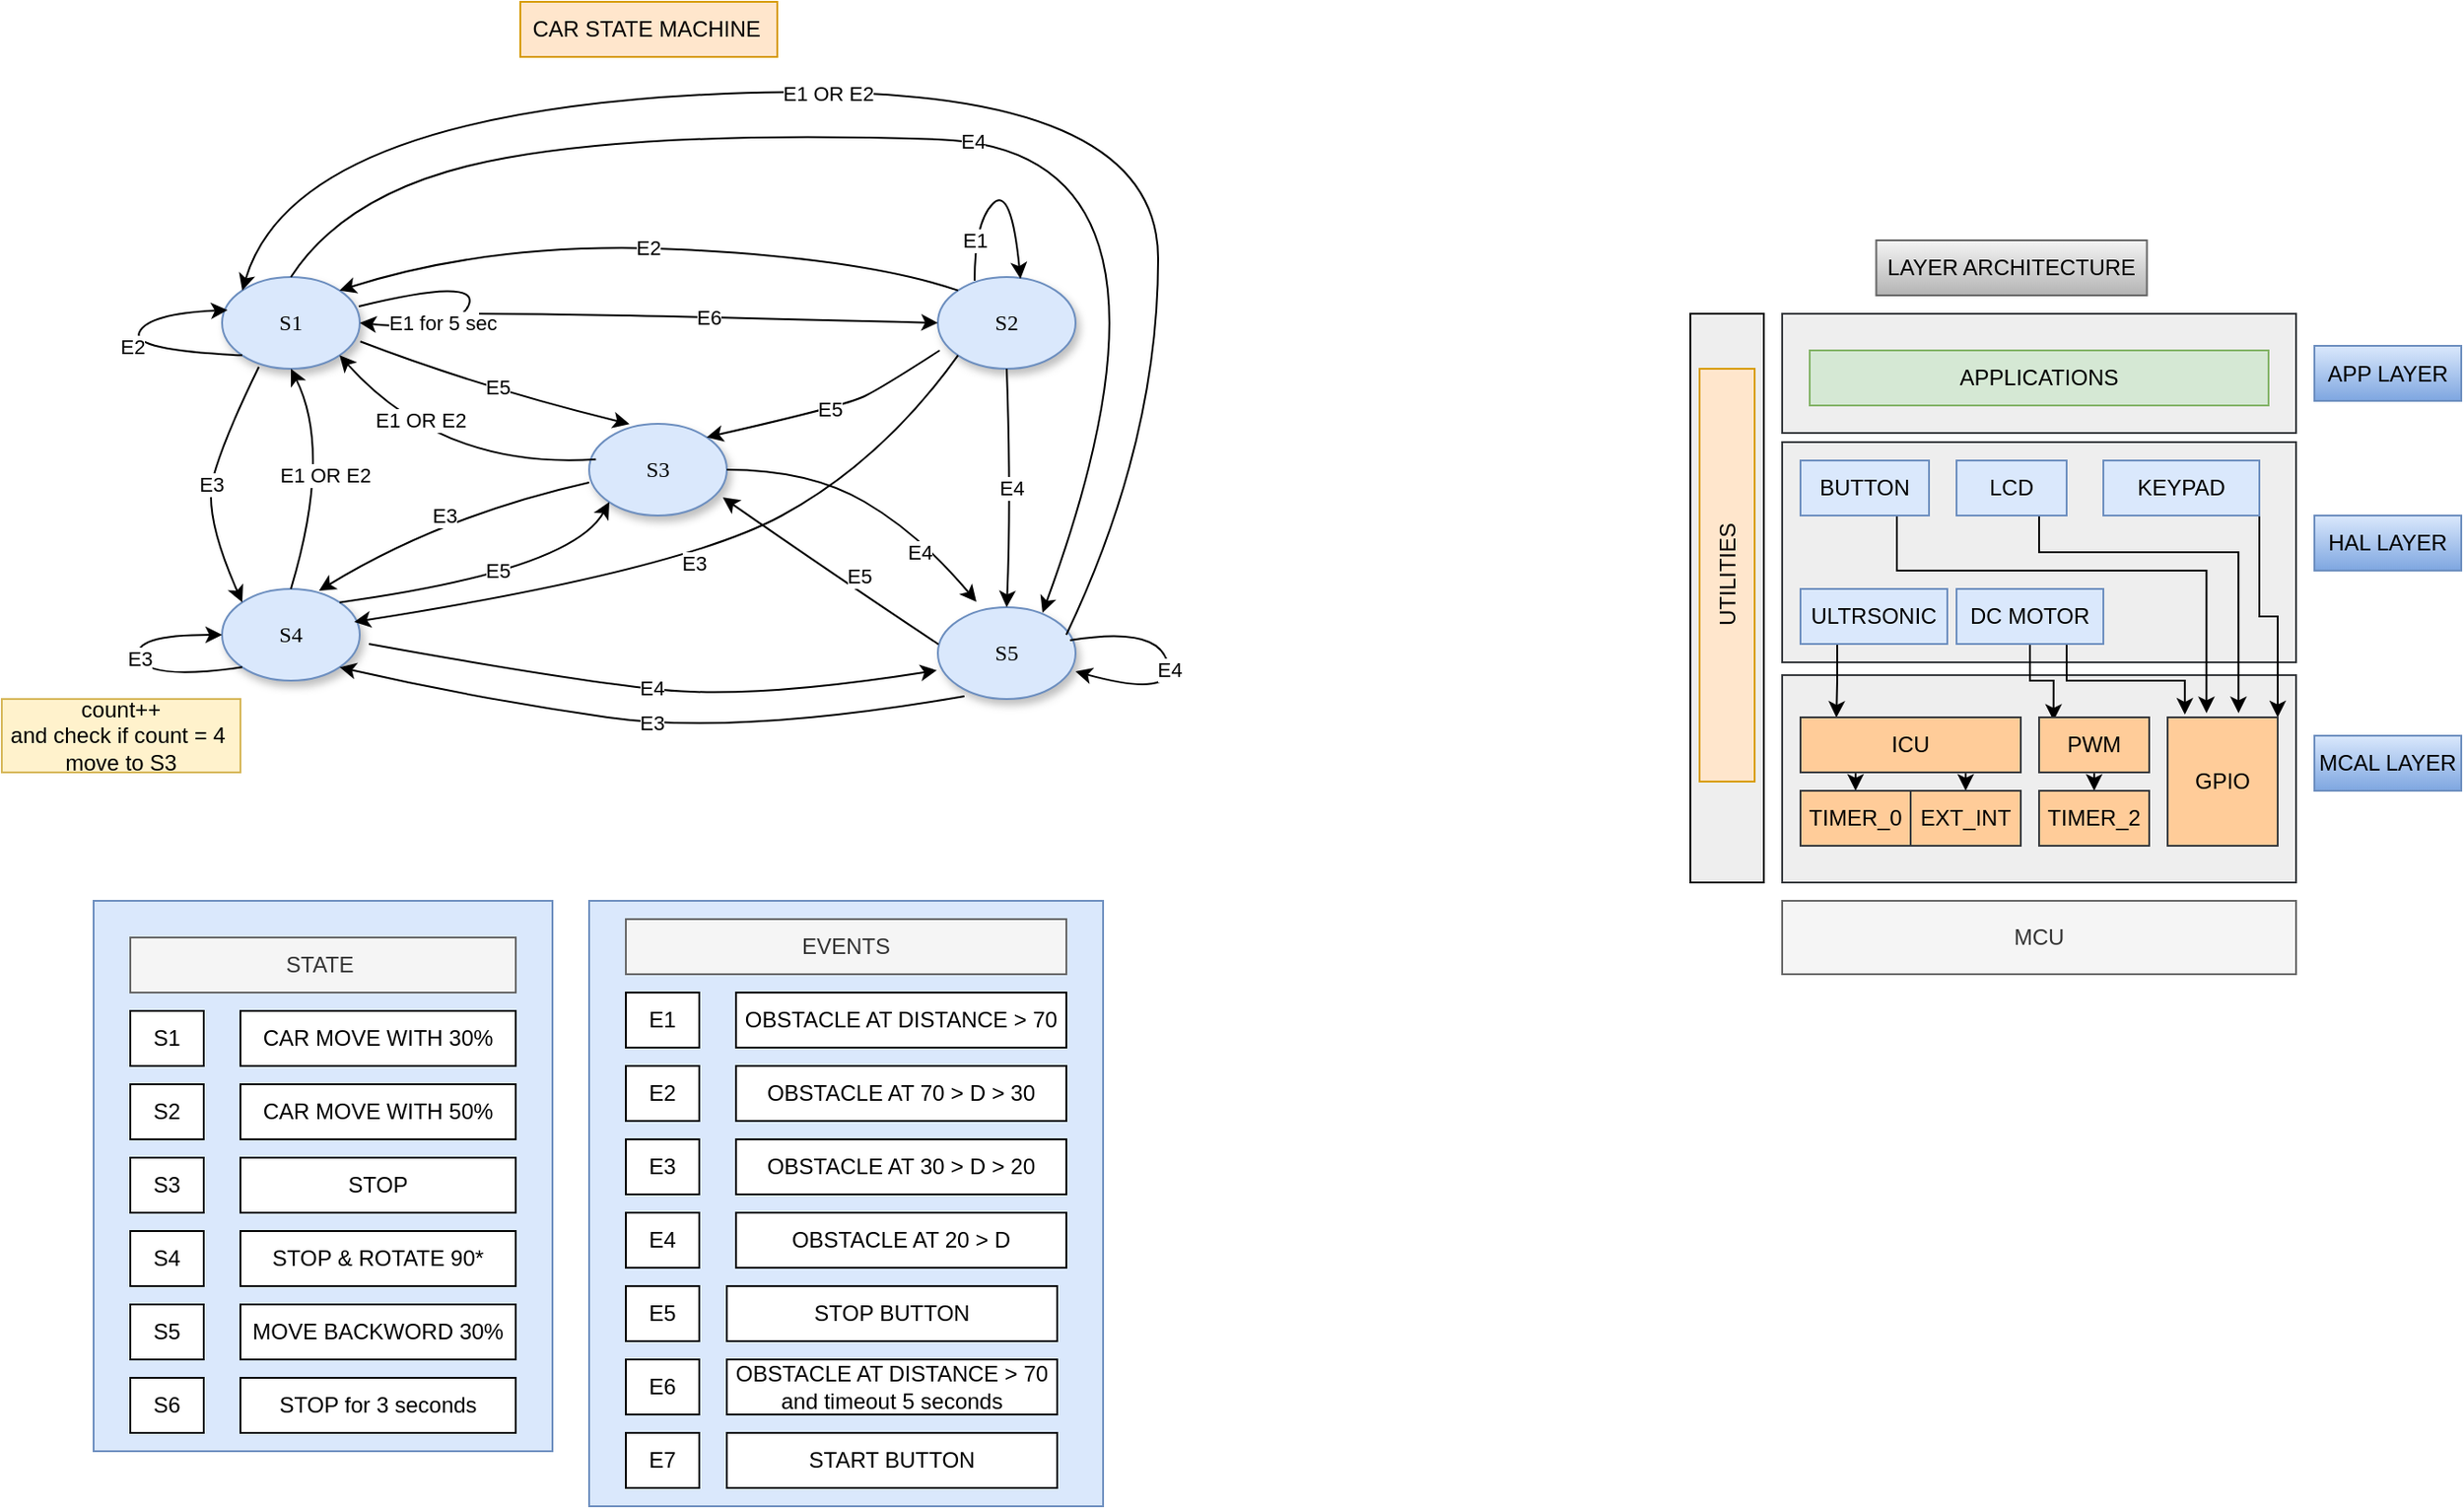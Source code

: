 <mxfile version="21.6.5" type="device">
  <diagram name="Page-1" id="42789a77-a242-8287-6e28-9cd8cfd52e62">
    <mxGraphModel dx="880" dy="446" grid="1" gridSize="10" guides="1" tooltips="1" connect="1" arrows="1" fold="1" page="1" pageScale="1" pageWidth="1100" pageHeight="850" background="none" math="0" shadow="0">
      <root>
        <mxCell id="0" />
        <mxCell id="1" parent="0" />
        <mxCell id="SS5bU4MkyFG-sna4vpcN-107" value="" style="rounded=0;whiteSpace=wrap;html=1;fillColor=#eeeeee;strokeColor=#36393d;" parent="1" vertex="1">
          <mxGeometry x="1110" y="300" width="280" height="65" as="geometry" />
        </mxCell>
        <mxCell id="SS5bU4MkyFG-sna4vpcN-106" value="" style="rounded=0;whiteSpace=wrap;html=1;fillColor=#eeeeee;strokeColor=#36393d;" parent="1" vertex="1">
          <mxGeometry x="1110" y="497" width="280" height="113" as="geometry" />
        </mxCell>
        <mxCell id="SS5bU4MkyFG-sna4vpcN-105" value="" style="rounded=0;whiteSpace=wrap;html=1;fillColor=#eeeeee;strokeColor=#36393d;" parent="1" vertex="1">
          <mxGeometry x="1110" y="370" width="280" height="120" as="geometry" />
        </mxCell>
        <mxCell id="1ea317790d2ca983-8" value="S3" style="ellipse;whiteSpace=wrap;html=1;rounded=0;shadow=1;comic=0;labelBackgroundColor=none;strokeWidth=1;fontFamily=Verdana;fontSize=12;align=center;fillColor=#dae8fc;strokeColor=#6c8ebf;" parent="1" vertex="1">
          <mxGeometry x="460" y="360" width="75" height="50" as="geometry" />
        </mxCell>
        <mxCell id="SS5bU4MkyFG-sna4vpcN-3" value="S1" style="ellipse;whiteSpace=wrap;html=1;rounded=0;shadow=1;comic=0;labelBackgroundColor=none;strokeWidth=1;fontFamily=Verdana;fontSize=12;align=center;fillColor=#dae8fc;strokeColor=#6c8ebf;" parent="1" vertex="1">
          <mxGeometry x="260" y="280" width="75" height="50" as="geometry" />
        </mxCell>
        <mxCell id="SS5bU4MkyFG-sna4vpcN-4" value="S2" style="ellipse;whiteSpace=wrap;html=1;rounded=0;shadow=1;comic=0;labelBackgroundColor=none;strokeWidth=1;fontFamily=Verdana;fontSize=12;align=center;fillColor=#dae8fc;strokeColor=#6c8ebf;" parent="1" vertex="1">
          <mxGeometry x="650" y="280" width="75" height="50" as="geometry" />
        </mxCell>
        <mxCell id="SS5bU4MkyFG-sna4vpcN-5" value="S4" style="ellipse;whiteSpace=wrap;html=1;rounded=0;shadow=1;comic=0;labelBackgroundColor=none;strokeWidth=1;fontFamily=Verdana;fontSize=12;align=center;fillColor=#dae8fc;strokeColor=#6c8ebf;" parent="1" vertex="1">
          <mxGeometry x="260" y="450" width="75" height="50" as="geometry" />
        </mxCell>
        <mxCell id="SS5bU4MkyFG-sna4vpcN-6" value="S5" style="ellipse;whiteSpace=wrap;html=1;rounded=0;shadow=1;comic=0;labelBackgroundColor=none;strokeWidth=1;fontFamily=Verdana;fontSize=12;align=center;fillColor=#dae8fc;strokeColor=#6c8ebf;" parent="1" vertex="1">
          <mxGeometry x="650" y="460" width="75" height="50" as="geometry" />
        </mxCell>
        <mxCell id="SS5bU4MkyFG-sna4vpcN-9" value="E2" style="curved=1;endArrow=classic;html=1;rounded=0;exitX=0;exitY=0;exitDx=0;exitDy=0;entryX=1;entryY=0;entryDx=0;entryDy=0;" parent="1" source="SS5bU4MkyFG-sna4vpcN-4" target="SS5bU4MkyFG-sna4vpcN-3" edge="1">
          <mxGeometry width="50" height="50" relative="1" as="geometry">
            <mxPoint x="490" y="420" as="sourcePoint" />
            <mxPoint x="540" y="370" as="targetPoint" />
            <Array as="points">
              <mxPoint x="610" y="270" />
              <mxPoint x="410" y="260" />
            </Array>
          </mxGeometry>
        </mxCell>
        <mxCell id="SS5bU4MkyFG-sna4vpcN-10" value="E2" style="curved=1;endArrow=classic;html=1;rounded=0;exitX=0;exitY=1;exitDx=0;exitDy=0;entryX=0.04;entryY=0.36;entryDx=0;entryDy=0;entryPerimeter=0;" parent="1" source="SS5bU4MkyFG-sna4vpcN-3" target="SS5bU4MkyFG-sna4vpcN-3" edge="1">
          <mxGeometry width="50" height="50" relative="1" as="geometry">
            <mxPoint x="200" y="260" as="sourcePoint" />
            <mxPoint x="250" y="210" as="targetPoint" />
            <Array as="points">
              <mxPoint x="210" y="320" />
              <mxPoint x="220" y="300" />
            </Array>
          </mxGeometry>
        </mxCell>
        <mxCell id="SS5bU4MkyFG-sna4vpcN-11" value="E1 OR E2" style="curved=1;endArrow=classic;html=1;rounded=0;exitX=0.5;exitY=0;exitDx=0;exitDy=0;entryX=0.5;entryY=1;entryDx=0;entryDy=0;" parent="1" source="SS5bU4MkyFG-sna4vpcN-5" target="SS5bU4MkyFG-sna4vpcN-3" edge="1">
          <mxGeometry width="50" height="50" relative="1" as="geometry">
            <mxPoint x="290" y="425" as="sourcePoint" />
            <mxPoint x="340" y="375" as="targetPoint" />
            <Array as="points">
              <mxPoint x="320" y="375" />
            </Array>
          </mxGeometry>
        </mxCell>
        <mxCell id="SS5bU4MkyFG-sna4vpcN-12" value="E3" style="curved=1;endArrow=classic;html=1;rounded=0;exitX=0.267;exitY=0.98;exitDx=0;exitDy=0;exitPerimeter=0;entryX=0;entryY=0;entryDx=0;entryDy=0;" parent="1" source="SS5bU4MkyFG-sna4vpcN-3" target="SS5bU4MkyFG-sna4vpcN-5" edge="1">
          <mxGeometry width="50" height="50" relative="1" as="geometry">
            <mxPoint x="130" y="430" as="sourcePoint" />
            <mxPoint x="180" y="380" as="targetPoint" />
            <Array as="points">
              <mxPoint x="260" y="370" />
              <mxPoint x="250" y="410" />
            </Array>
          </mxGeometry>
        </mxCell>
        <mxCell id="SS5bU4MkyFG-sna4vpcN-13" value="E3" style="curved=1;endArrow=classic;html=1;rounded=0;entryX=0;entryY=0.5;entryDx=0;entryDy=0;exitX=0;exitY=1;exitDx=0;exitDy=0;" parent="1" source="SS5bU4MkyFG-sna4vpcN-5" target="SS5bU4MkyFG-sna4vpcN-5" edge="1">
          <mxGeometry width="50" height="50" relative="1" as="geometry">
            <mxPoint x="170" y="530" as="sourcePoint" />
            <mxPoint x="220" y="480" as="targetPoint" />
            <Array as="points">
              <mxPoint x="220" y="500" />
              <mxPoint x="210" y="475" />
            </Array>
          </mxGeometry>
        </mxCell>
        <mxCell id="SS5bU4MkyFG-sna4vpcN-14" value="E1 OR E2" style="curved=1;endArrow=classic;html=1;rounded=0;exitX=0.049;exitY=0.387;exitDx=0;exitDy=0;entryX=1;entryY=1;entryDx=0;entryDy=0;exitPerimeter=0;" parent="1" source="1ea317790d2ca983-8" target="SS5bU4MkyFG-sna4vpcN-3" edge="1">
          <mxGeometry x="0.337" y="-9" width="50" height="50" relative="1" as="geometry">
            <mxPoint x="380" y="360" as="sourcePoint" />
            <mxPoint x="430" y="310" as="targetPoint" />
            <Array as="points">
              <mxPoint x="380" y="385" />
            </Array>
            <mxPoint as="offset" />
          </mxGeometry>
        </mxCell>
        <mxCell id="SS5bU4MkyFG-sna4vpcN-15" value="E3" style="curved=1;endArrow=classic;html=1;rounded=0;exitX=0;exitY=0.64;exitDx=0;exitDy=0;exitPerimeter=0;entryX=0.704;entryY=0.02;entryDx=0;entryDy=0;entryPerimeter=0;" parent="1" source="1ea317790d2ca983-8" target="SS5bU4MkyFG-sna4vpcN-5" edge="1">
          <mxGeometry width="50" height="50" relative="1" as="geometry">
            <mxPoint x="360" y="500" as="sourcePoint" />
            <mxPoint x="410" y="450" as="targetPoint" />
            <Array as="points">
              <mxPoint x="380" y="410" />
            </Array>
          </mxGeometry>
        </mxCell>
        <mxCell id="SS5bU4MkyFG-sna4vpcN-16" value="E4" style="curved=1;endArrow=classic;html=1;rounded=0;exitX=1;exitY=0.5;exitDx=0;exitDy=0;entryX=0.28;entryY=-0.06;entryDx=0;entryDy=0;entryPerimeter=0;" parent="1" source="1ea317790d2ca983-8" target="SS5bU4MkyFG-sna4vpcN-6" edge="1">
          <mxGeometry x="0.501" y="-6" width="50" height="50" relative="1" as="geometry">
            <mxPoint x="590" y="390" as="sourcePoint" />
            <mxPoint x="640" y="340" as="targetPoint" />
            <Array as="points">
              <mxPoint x="580" y="385" />
              <mxPoint x="640" y="420" />
            </Array>
            <mxPoint as="offset" />
          </mxGeometry>
        </mxCell>
        <mxCell id="SS5bU4MkyFG-sna4vpcN-17" value="E4" style="curved=1;endArrow=classic;html=1;rounded=0;exitX=0.96;exitY=0.36;exitDx=0;exitDy=0;exitPerimeter=0;entryX=1;entryY=0.7;entryDx=0;entryDy=0;entryPerimeter=0;" parent="1" source="SS5bU4MkyFG-sna4vpcN-6" target="SS5bU4MkyFG-sna4vpcN-6" edge="1">
          <mxGeometry width="50" height="50" relative="1" as="geometry">
            <mxPoint x="750" y="450" as="sourcePoint" />
            <mxPoint x="800" y="400" as="targetPoint" />
            <Array as="points">
              <mxPoint x="770" y="470" />
              <mxPoint x="780" y="510" />
            </Array>
          </mxGeometry>
        </mxCell>
        <mxCell id="SS5bU4MkyFG-sna4vpcN-18" value="E4" style="curved=1;endArrow=classic;html=1;rounded=0;exitX=0.5;exitY=1;exitDx=0;exitDy=0;entryX=0.5;entryY=0;entryDx=0;entryDy=0;" parent="1" source="SS5bU4MkyFG-sna4vpcN-4" target="SS5bU4MkyFG-sna4vpcN-6" edge="1">
          <mxGeometry width="50" height="50" relative="1" as="geometry">
            <mxPoint x="750" y="340" as="sourcePoint" />
            <mxPoint x="800" y="290" as="targetPoint" />
            <Array as="points">
              <mxPoint x="690" y="400" />
            </Array>
          </mxGeometry>
        </mxCell>
        <mxCell id="SS5bU4MkyFG-sna4vpcN-19" value="E4" style="curved=1;endArrow=classic;html=1;rounded=0;exitX=0.5;exitY=0;exitDx=0;exitDy=0;entryX=0.76;entryY=0.06;entryDx=0;entryDy=0;entryPerimeter=0;" parent="1" source="SS5bU4MkyFG-sna4vpcN-3" target="SS5bU4MkyFG-sna4vpcN-6" edge="1">
          <mxGeometry width="50" height="50" relative="1" as="geometry">
            <mxPoint x="320" y="230" as="sourcePoint" />
            <mxPoint x="370" y="180" as="targetPoint" />
            <Array as="points">
              <mxPoint x="330" y="230" />
              <mxPoint x="500" y="200" />
              <mxPoint x="800" y="210" />
            </Array>
          </mxGeometry>
        </mxCell>
        <mxCell id="SS5bU4MkyFG-sna4vpcN-20" value="E1 OR E2" style="curved=1;endArrow=classic;html=1;rounded=0;exitX=0.933;exitY=0.3;exitDx=0;exitDy=0;exitPerimeter=0;entryX=0;entryY=0;entryDx=0;entryDy=0;" parent="1" source="SS5bU4MkyFG-sna4vpcN-6" target="SS5bU4MkyFG-sna4vpcN-3" edge="1">
          <mxGeometry x="0.118" y="2" width="50" height="50" relative="1" as="geometry">
            <mxPoint x="750" y="450" as="sourcePoint" />
            <mxPoint x="800" y="400" as="targetPoint" />
            <Array as="points">
              <mxPoint x="770" y="370" />
              <mxPoint x="770" y="170" />
              <mxPoint x="300" y="190" />
            </Array>
            <mxPoint as="offset" />
          </mxGeometry>
        </mxCell>
        <mxCell id="SS5bU4MkyFG-sna4vpcN-21" value="E4" style="curved=1;endArrow=classic;html=1;rounded=0;entryX=-0.007;entryY=0.687;entryDx=0;entryDy=0;entryPerimeter=0;" parent="1" target="SS5bU4MkyFG-sna4vpcN-6" edge="1">
          <mxGeometry width="50" height="50" relative="1" as="geometry">
            <mxPoint x="340" y="480" as="sourcePoint" />
            <mxPoint x="540" y="410" as="targetPoint" />
            <Array as="points">
              <mxPoint x="450" y="500" />
              <mxPoint x="550" y="510" />
            </Array>
          </mxGeometry>
        </mxCell>
        <mxCell id="SS5bU4MkyFG-sna4vpcN-22" value="E3" style="curved=1;endArrow=classic;html=1;rounded=0;entryX=1;entryY=1;entryDx=0;entryDy=0;exitX=0.193;exitY=0.97;exitDx=0;exitDy=0;exitPerimeter=0;" parent="1" source="SS5bU4MkyFG-sna4vpcN-6" target="SS5bU4MkyFG-sna4vpcN-5" edge="1">
          <mxGeometry width="50" height="50" relative="1" as="geometry">
            <mxPoint x="380" y="540" as="sourcePoint" />
            <mxPoint x="430" y="490" as="targetPoint" />
            <Array as="points">
              <mxPoint x="540" y="530" />
              <mxPoint x="400" y="510" />
            </Array>
          </mxGeometry>
        </mxCell>
        <mxCell id="SS5bU4MkyFG-sna4vpcN-23" value="E3" style="curved=1;endArrow=classic;html=1;rounded=0;exitX=0;exitY=1;exitDx=0;exitDy=0;entryX=0.96;entryY=0.36;entryDx=0;entryDy=0;entryPerimeter=0;" parent="1" source="SS5bU4MkyFG-sna4vpcN-4" target="SS5bU4MkyFG-sna4vpcN-5" edge="1">
          <mxGeometry width="50" height="50" relative="1" as="geometry">
            <mxPoint x="550" y="370" as="sourcePoint" />
            <mxPoint x="600" y="320" as="targetPoint" />
            <Array as="points">
              <mxPoint x="620" y="380" />
              <mxPoint x="510" y="440" />
            </Array>
          </mxGeometry>
        </mxCell>
        <mxCell id="SS5bU4MkyFG-sna4vpcN-24" value="E1" style="curved=1;endArrow=classic;html=1;rounded=0;exitX=0.267;exitY=0.04;exitDx=0;exitDy=0;exitPerimeter=0;entryX=0.6;entryY=0.02;entryDx=0;entryDy=0;entryPerimeter=0;" parent="1" source="SS5bU4MkyFG-sna4vpcN-4" target="SS5bU4MkyFG-sna4vpcN-4" edge="1">
          <mxGeometry x="-0.606" width="50" height="50" relative="1" as="geometry">
            <mxPoint x="630" y="260" as="sourcePoint" />
            <mxPoint x="680" y="210" as="targetPoint" />
            <Array as="points">
              <mxPoint x="670" y="250" />
              <mxPoint x="690" y="230" />
            </Array>
            <mxPoint as="offset" />
          </mxGeometry>
        </mxCell>
        <mxCell id="SS5bU4MkyFG-sna4vpcN-72" value="CAR STATE MACHINE&amp;nbsp;" style="text;html=1;strokeColor=#d79b00;fillColor=#ffe6cc;align=center;verticalAlign=middle;whiteSpace=wrap;rounded=0;" parent="1" vertex="1">
          <mxGeometry x="422.5" y="130" width="140" height="30" as="geometry" />
        </mxCell>
        <mxCell id="SS5bU4MkyFG-sna4vpcN-73" value="APPLICATIONS" style="rounded=0;whiteSpace=wrap;html=1;fillColor=#d5e8d4;strokeColor=#82b366;" parent="1" vertex="1">
          <mxGeometry x="1125" y="320" width="250" height="30" as="geometry" />
        </mxCell>
        <mxCell id="SS5bU4MkyFG-sna4vpcN-97" style="edgeStyle=orthogonalEdgeStyle;rounded=0;orthogonalLoop=1;jettySize=auto;html=1;exitX=0.5;exitY=1;exitDx=0;exitDy=0;entryX=0.131;entryY=0.061;entryDx=0;entryDy=0;entryPerimeter=0;" parent="1" source="SS5bU4MkyFG-sna4vpcN-75" target="SS5bU4MkyFG-sna4vpcN-84" edge="1">
          <mxGeometry relative="1" as="geometry" />
        </mxCell>
        <mxCell id="SS5bU4MkyFG-sna4vpcN-98" style="edgeStyle=orthogonalEdgeStyle;rounded=0;orthogonalLoop=1;jettySize=auto;html=1;exitX=0.75;exitY=1;exitDx=0;exitDy=0;entryX=0.157;entryY=-0.021;entryDx=0;entryDy=0;entryPerimeter=0;" parent="1" source="SS5bU4MkyFG-sna4vpcN-75" target="SS5bU4MkyFG-sna4vpcN-85" edge="1">
          <mxGeometry relative="1" as="geometry" />
        </mxCell>
        <mxCell id="SS5bU4MkyFG-sna4vpcN-75" value="DC MOTOR" style="rounded=0;whiteSpace=wrap;html=1;fillColor=#dae8fc;strokeColor=#6c8ebf;" parent="1" vertex="1">
          <mxGeometry x="1205" y="450" width="80" height="30" as="geometry" />
        </mxCell>
        <mxCell id="SS5bU4MkyFG-sna4vpcN-96" style="edgeStyle=orthogonalEdgeStyle;rounded=0;orthogonalLoop=1;jettySize=auto;html=1;exitX=0.25;exitY=1;exitDx=0;exitDy=0;entryX=0.163;entryY=0.006;entryDx=0;entryDy=0;entryPerimeter=0;" parent="1" source="SS5bU4MkyFG-sna4vpcN-76" target="SS5bU4MkyFG-sna4vpcN-81" edge="1">
          <mxGeometry relative="1" as="geometry" />
        </mxCell>
        <mxCell id="SS5bU4MkyFG-sna4vpcN-76" value="ULTRSONIC" style="rounded=0;whiteSpace=wrap;html=1;fillColor=#dae8fc;strokeColor=#6c8ebf;" parent="1" vertex="1">
          <mxGeometry x="1120" y="450" width="80" height="30" as="geometry" />
        </mxCell>
        <mxCell id="SS5bU4MkyFG-sna4vpcN-103" style="edgeStyle=orthogonalEdgeStyle;rounded=0;orthogonalLoop=1;jettySize=auto;html=1;exitX=0.75;exitY=1;exitDx=0;exitDy=0;entryX=0.353;entryY=-0.033;entryDx=0;entryDy=0;entryPerimeter=0;" parent="1" source="SS5bU4MkyFG-sna4vpcN-77" target="SS5bU4MkyFG-sna4vpcN-85" edge="1">
          <mxGeometry relative="1" as="geometry">
            <Array as="points">
              <mxPoint x="1173" y="440" />
              <mxPoint x="1341" y="440" />
            </Array>
          </mxGeometry>
        </mxCell>
        <mxCell id="SS5bU4MkyFG-sna4vpcN-77" value="BUTTON" style="rounded=0;whiteSpace=wrap;html=1;fillColor=#dae8fc;strokeColor=#6c8ebf;" parent="1" vertex="1">
          <mxGeometry x="1120" y="380" width="70" height="30" as="geometry" />
        </mxCell>
        <mxCell id="SS5bU4MkyFG-sna4vpcN-102" style="edgeStyle=orthogonalEdgeStyle;rounded=0;orthogonalLoop=1;jettySize=auto;html=1;exitX=1;exitY=1;exitDx=0;exitDy=0;entryX=1;entryY=0;entryDx=0;entryDy=0;" parent="1" source="SS5bU4MkyFG-sna4vpcN-78" target="SS5bU4MkyFG-sna4vpcN-85" edge="1">
          <mxGeometry relative="1" as="geometry" />
        </mxCell>
        <mxCell id="SS5bU4MkyFG-sna4vpcN-78" value="KEYPAD" style="rounded=0;whiteSpace=wrap;html=1;fillColor=#dae8fc;strokeColor=#6c8ebf;" parent="1" vertex="1">
          <mxGeometry x="1285" y="380" width="85" height="30" as="geometry" />
        </mxCell>
        <mxCell id="SS5bU4MkyFG-sna4vpcN-104" style="edgeStyle=orthogonalEdgeStyle;rounded=0;orthogonalLoop=1;jettySize=auto;html=1;exitX=0.75;exitY=1;exitDx=0;exitDy=0;entryX=0.644;entryY=-0.033;entryDx=0;entryDy=0;entryPerimeter=0;" parent="1" source="SS5bU4MkyFG-sna4vpcN-79" target="SS5bU4MkyFG-sna4vpcN-85" edge="1">
          <mxGeometry relative="1" as="geometry">
            <Array as="points">
              <mxPoint x="1250" y="430" />
              <mxPoint x="1359" y="430" />
            </Array>
          </mxGeometry>
        </mxCell>
        <mxCell id="SS5bU4MkyFG-sna4vpcN-79" value="LCD" style="rounded=0;whiteSpace=wrap;html=1;fillColor=#dae8fc;strokeColor=#6c8ebf;" parent="1" vertex="1">
          <mxGeometry x="1205" y="380" width="60" height="30" as="geometry" />
        </mxCell>
        <mxCell id="SS5bU4MkyFG-sna4vpcN-88" style="edgeStyle=orthogonalEdgeStyle;rounded=0;orthogonalLoop=1;jettySize=auto;html=1;exitX=0.25;exitY=1;exitDx=0;exitDy=0;entryX=0.5;entryY=0;entryDx=0;entryDy=0;" parent="1" source="SS5bU4MkyFG-sna4vpcN-81" target="SS5bU4MkyFG-sna4vpcN-82" edge="1">
          <mxGeometry relative="1" as="geometry" />
        </mxCell>
        <mxCell id="SS5bU4MkyFG-sna4vpcN-89" style="edgeStyle=orthogonalEdgeStyle;rounded=0;orthogonalLoop=1;jettySize=auto;html=1;exitX=0.75;exitY=1;exitDx=0;exitDy=0;entryX=0.5;entryY=0;entryDx=0;entryDy=0;" parent="1" source="SS5bU4MkyFG-sna4vpcN-81" target="SS5bU4MkyFG-sna4vpcN-83" edge="1">
          <mxGeometry relative="1" as="geometry" />
        </mxCell>
        <mxCell id="SS5bU4MkyFG-sna4vpcN-81" value="ICU" style="rounded=0;whiteSpace=wrap;html=1;fillColor=#ffcc99;strokeColor=#36393d;" parent="1" vertex="1">
          <mxGeometry x="1120" y="520" width="120" height="30" as="geometry" />
        </mxCell>
        <mxCell id="SS5bU4MkyFG-sna4vpcN-82" value="TIMER_0" style="rounded=0;whiteSpace=wrap;html=1;fillColor=#ffcc99;strokeColor=#36393d;" parent="1" vertex="1">
          <mxGeometry x="1120" y="560" width="60" height="30" as="geometry" />
        </mxCell>
        <mxCell id="SS5bU4MkyFG-sna4vpcN-83" value="EXT_INT" style="rounded=0;whiteSpace=wrap;html=1;fillColor=#ffcc99;strokeColor=#36393d;" parent="1" vertex="1">
          <mxGeometry x="1180" y="560" width="60" height="30" as="geometry" />
        </mxCell>
        <mxCell id="SS5bU4MkyFG-sna4vpcN-90" style="edgeStyle=orthogonalEdgeStyle;rounded=0;orthogonalLoop=1;jettySize=auto;html=1;exitX=0.5;exitY=1;exitDx=0;exitDy=0;entryX=0.5;entryY=0;entryDx=0;entryDy=0;" parent="1" source="SS5bU4MkyFG-sna4vpcN-84" target="SS5bU4MkyFG-sna4vpcN-86" edge="1">
          <mxGeometry relative="1" as="geometry" />
        </mxCell>
        <mxCell id="SS5bU4MkyFG-sna4vpcN-84" value="PWM" style="rounded=0;whiteSpace=wrap;html=1;fillColor=#ffcc99;strokeColor=#36393d;" parent="1" vertex="1">
          <mxGeometry x="1250" y="520" width="60" height="30" as="geometry" />
        </mxCell>
        <mxCell id="SS5bU4MkyFG-sna4vpcN-85" value="GPIO" style="rounded=0;whiteSpace=wrap;html=1;fillColor=#ffcc99;strokeColor=#36393d;" parent="1" vertex="1">
          <mxGeometry x="1320" y="520" width="60" height="70" as="geometry" />
        </mxCell>
        <mxCell id="SS5bU4MkyFG-sna4vpcN-86" value="TIMER_2" style="rounded=0;whiteSpace=wrap;html=1;fillColor=#ffcc99;strokeColor=#36393d;" parent="1" vertex="1">
          <mxGeometry x="1250" y="560" width="60" height="30" as="geometry" />
        </mxCell>
        <mxCell id="DvRveqG8JQxmg89XwYBU-1" value="" style="rounded=0;whiteSpace=wrap;html=1;fillColor=#eeeeee;" parent="1" vertex="1">
          <mxGeometry x="1060" y="300" width="40" height="310" as="geometry" />
        </mxCell>
        <mxCell id="DvRveqG8JQxmg89XwYBU-2" value="UTILITIES" style="text;html=1;strokeColor=#d79b00;fillColor=#ffe6cc;align=center;verticalAlign=middle;whiteSpace=wrap;rounded=0;rotation=-90;" parent="1" vertex="1">
          <mxGeometry x="967.5" y="427.5" width="225" height="30" as="geometry" />
        </mxCell>
        <mxCell id="DvRveqG8JQxmg89XwYBU-3" value="MCU" style="rounded=0;whiteSpace=wrap;html=1;fillColor=#f5f5f5;fontColor=#333333;strokeColor=#666666;" parent="1" vertex="1">
          <mxGeometry x="1110" y="620" width="280" height="40" as="geometry" />
        </mxCell>
        <mxCell id="DvRveqG8JQxmg89XwYBU-4" value="LAYER ARCHITECTURE" style="text;html=1;strokeColor=#666666;fillColor=#f5f5f5;align=center;verticalAlign=middle;whiteSpace=wrap;rounded=0;gradientColor=#b3b3b3;" parent="1" vertex="1">
          <mxGeometry x="1161.25" y="260" width="147.5" height="30" as="geometry" />
        </mxCell>
        <mxCell id="DvRveqG8JQxmg89XwYBU-5" value="APP LAYER" style="text;html=1;strokeColor=#6c8ebf;fillColor=#dae8fc;align=center;verticalAlign=middle;whiteSpace=wrap;rounded=0;gradientColor=#7ea6e0;" parent="1" vertex="1">
          <mxGeometry x="1400" y="317.5" width="80" height="30" as="geometry" />
        </mxCell>
        <mxCell id="DvRveqG8JQxmg89XwYBU-8" value="HAL LAYER" style="text;html=1;strokeColor=#6c8ebf;fillColor=#dae8fc;align=center;verticalAlign=middle;whiteSpace=wrap;rounded=0;gradientColor=#7ea6e0;" parent="1" vertex="1">
          <mxGeometry x="1400" y="410" width="80" height="30" as="geometry" />
        </mxCell>
        <mxCell id="DvRveqG8JQxmg89XwYBU-9" value="MCAL LAYER" style="text;html=1;strokeColor=#6c8ebf;fillColor=#dae8fc;align=center;verticalAlign=middle;whiteSpace=wrap;rounded=0;gradientColor=#7ea6e0;" parent="1" vertex="1">
          <mxGeometry x="1400" y="530" width="80" height="30" as="geometry" />
        </mxCell>
        <mxCell id="9ENpz1L2fsChAozrD9hT-6" value="E5" style="curved=1;endArrow=classic;html=1;rounded=0;entryX=1;entryY=0;entryDx=0;entryDy=0;exitX=0.013;exitY=0.8;exitDx=0;exitDy=0;exitPerimeter=0;" parent="1" source="SS5bU4MkyFG-sna4vpcN-4" target="1ea317790d2ca983-8" edge="1">
          <mxGeometry width="50" height="50" relative="1" as="geometry">
            <mxPoint x="580" y="380" as="sourcePoint" />
            <mxPoint x="630" y="330" as="targetPoint" />
            <Array as="points">
              <mxPoint x="620" y="340" />
              <mxPoint x="600" y="350" />
            </Array>
          </mxGeometry>
        </mxCell>
        <mxCell id="9ENpz1L2fsChAozrD9hT-7" value="E5" style="curved=1;endArrow=classic;html=1;rounded=0;entryX=0.971;entryY=0.803;entryDx=0;entryDy=0;exitX=0.004;exitY=0.403;exitDx=0;exitDy=0;exitPerimeter=0;entryPerimeter=0;" parent="1" source="SS5bU4MkyFG-sna4vpcN-6" target="1ea317790d2ca983-8" edge="1">
          <mxGeometry x="-0.206" y="-7" width="50" height="50" relative="1" as="geometry">
            <mxPoint x="661" y="330" as="sourcePoint" />
            <mxPoint x="534" y="377" as="targetPoint" />
            <Array as="points">
              <mxPoint x="590" y="440" />
            </Array>
            <mxPoint as="offset" />
          </mxGeometry>
        </mxCell>
        <mxCell id="9ENpz1L2fsChAozrD9hT-11" value="E5" style="curved=1;endArrow=classic;html=1;rounded=0;exitX=1;exitY=0;exitDx=0;exitDy=0;entryX=0;entryY=1;entryDx=0;entryDy=0;" parent="1" source="SS5bU4MkyFG-sna4vpcN-5" target="1ea317790d2ca983-8" edge="1">
          <mxGeometry x="0.03" y="5" width="50" height="50" relative="1" as="geometry">
            <mxPoint x="481" y="413" as="sourcePoint" />
            <mxPoint x="510" y="470" as="targetPoint" />
            <Array as="points">
              <mxPoint x="450" y="440" />
            </Array>
            <mxPoint as="offset" />
          </mxGeometry>
        </mxCell>
        <mxCell id="9ENpz1L2fsChAozrD9hT-12" value="E5" style="curved=1;endArrow=classic;html=1;rounded=0;entryX=0.293;entryY=0.003;entryDx=0;entryDy=0;exitX=1.004;exitY=0.703;exitDx=0;exitDy=0;entryPerimeter=0;exitPerimeter=0;" parent="1" source="SS5bU4MkyFG-sna4vpcN-3" target="1ea317790d2ca983-8" edge="1">
          <mxGeometry x="0.028" y="2" width="50" height="50" relative="1" as="geometry">
            <mxPoint x="290" y="190" as="sourcePoint" />
            <mxPoint x="150" y="250" as="targetPoint" />
            <Array as="points">
              <mxPoint x="400" y="340" />
            </Array>
            <mxPoint as="offset" />
          </mxGeometry>
        </mxCell>
        <mxCell id="9ENpz1L2fsChAozrD9hT-17" value="E1 for 5 sec" style="curved=1;endArrow=classic;html=1;rounded=0;exitX=0.993;exitY=0.32;exitDx=0;exitDy=0;entryX=1;entryY=0.5;entryDx=0;entryDy=0;exitPerimeter=0;" parent="1" source="SS5bU4MkyFG-sna4vpcN-3" target="SS5bU4MkyFG-sna4vpcN-3" edge="1">
          <mxGeometry x="0.417" y="-4" width="50" height="50" relative="1" as="geometry">
            <mxPoint x="440" y="315" as="sourcePoint" />
            <mxPoint x="432" y="290" as="targetPoint" />
            <Array as="points">
              <mxPoint x="400" y="280" />
              <mxPoint x="389" y="310" />
            </Array>
            <mxPoint as="offset" />
          </mxGeometry>
        </mxCell>
        <mxCell id="9ENpz1L2fsChAozrD9hT-18" value="E6" style="curved=1;endArrow=classic;html=1;rounded=0;entryX=0;entryY=0.5;entryDx=0;entryDy=0;" parent="1" target="SS5bU4MkyFG-sna4vpcN-4" edge="1">
          <mxGeometry width="50" height="50" relative="1" as="geometry">
            <mxPoint x="400" y="300" as="sourcePoint" />
            <mxPoint x="510" y="310" as="targetPoint" />
            <Array as="points">
              <mxPoint x="460" y="300" />
            </Array>
          </mxGeometry>
        </mxCell>
        <mxCell id="9ENpz1L2fsChAozrD9hT-19" value="count++&lt;br&gt;and check if count = 4&amp;nbsp;&lt;br&gt;move to S3" style="text;html=1;strokeColor=#d6b656;fillColor=#fff2cc;align=center;verticalAlign=middle;whiteSpace=wrap;rounded=0;" parent="1" vertex="1">
          <mxGeometry x="140" y="510" width="130" height="40" as="geometry" />
        </mxCell>
        <mxCell id="SS5bU4MkyFG-sna4vpcN-51" value="" style="rounded=0;whiteSpace=wrap;html=1;fillColor=#dae8fc;strokeColor=#6c8ebf;" parent="1" vertex="1">
          <mxGeometry x="190" y="620" width="250" height="300" as="geometry" />
        </mxCell>
        <mxCell id="SS5bU4MkyFG-sna4vpcN-39" value="STATE&amp;nbsp;" style="rounded=0;whiteSpace=wrap;html=1;fillColor=#f5f5f5;fontColor=#333333;strokeColor=#666666;" parent="1" vertex="1">
          <mxGeometry x="210" y="640" width="210" height="30" as="geometry" />
        </mxCell>
        <mxCell id="SS5bU4MkyFG-sna4vpcN-40" value="S1" style="rounded=0;whiteSpace=wrap;html=1;" parent="1" vertex="1">
          <mxGeometry x="210" y="680" width="40" height="30" as="geometry" />
        </mxCell>
        <mxCell id="SS5bU4MkyFG-sna4vpcN-41" value="S2" style="rounded=0;whiteSpace=wrap;html=1;" parent="1" vertex="1">
          <mxGeometry x="210" y="720" width="40" height="30" as="geometry" />
        </mxCell>
        <mxCell id="SS5bU4MkyFG-sna4vpcN-42" value="S3" style="rounded=0;whiteSpace=wrap;html=1;" parent="1" vertex="1">
          <mxGeometry x="210" y="760" width="40" height="30" as="geometry" />
        </mxCell>
        <mxCell id="SS5bU4MkyFG-sna4vpcN-43" value="S4" style="rounded=0;whiteSpace=wrap;html=1;" parent="1" vertex="1">
          <mxGeometry x="210" y="800" width="40" height="30" as="geometry" />
        </mxCell>
        <mxCell id="SS5bU4MkyFG-sna4vpcN-44" value="S5" style="rounded=0;whiteSpace=wrap;html=1;" parent="1" vertex="1">
          <mxGeometry x="210" y="840" width="40" height="30" as="geometry" />
        </mxCell>
        <mxCell id="SS5bU4MkyFG-sna4vpcN-45" value="CAR MOVE WITH 30%" style="rounded=0;whiteSpace=wrap;html=1;" parent="1" vertex="1">
          <mxGeometry x="270" y="680" width="150" height="30" as="geometry" />
        </mxCell>
        <mxCell id="SS5bU4MkyFG-sna4vpcN-47" value="CAR MOVE WITH 50%" style="rounded=0;whiteSpace=wrap;html=1;" parent="1" vertex="1">
          <mxGeometry x="270" y="720" width="150" height="30" as="geometry" />
        </mxCell>
        <mxCell id="SS5bU4MkyFG-sna4vpcN-48" value="STOP" style="rounded=0;whiteSpace=wrap;html=1;" parent="1" vertex="1">
          <mxGeometry x="270" y="760" width="150" height="30" as="geometry" />
        </mxCell>
        <mxCell id="SS5bU4MkyFG-sna4vpcN-49" value="STOP &amp;amp; ROTATE 90*" style="rounded=0;whiteSpace=wrap;html=1;" parent="1" vertex="1">
          <mxGeometry x="270" y="800" width="150" height="30" as="geometry" />
        </mxCell>
        <mxCell id="SS5bU4MkyFG-sna4vpcN-50" value="MOVE BACKWORD 30%" style="rounded=0;whiteSpace=wrap;html=1;" parent="1" vertex="1">
          <mxGeometry x="270" y="840" width="150" height="30" as="geometry" />
        </mxCell>
        <mxCell id="gw5v9N-Y3NUhydggyO3S-1" value="S6" style="rounded=0;whiteSpace=wrap;html=1;" vertex="1" parent="1">
          <mxGeometry x="210" y="880" width="40" height="30" as="geometry" />
        </mxCell>
        <mxCell id="gw5v9N-Y3NUhydggyO3S-2" value="STOP for 3 seconds" style="rounded=0;whiteSpace=wrap;html=1;" vertex="1" parent="1">
          <mxGeometry x="270" y="880" width="150" height="30" as="geometry" />
        </mxCell>
        <mxCell id="SS5bU4MkyFG-sna4vpcN-54" value="" style="rounded=0;whiteSpace=wrap;html=1;fillColor=#dae8fc;strokeColor=#6c8ebf;container=0;" parent="1" vertex="1">
          <mxGeometry x="460" y="620" width="280" height="330" as="geometry" />
        </mxCell>
        <mxCell id="SS5bU4MkyFG-sna4vpcN-55" value="EVENTS" style="rounded=0;whiteSpace=wrap;html=1;fillColor=#f5f5f5;fontColor=#333333;strokeColor=#666666;container=0;" parent="1" vertex="1">
          <mxGeometry x="480" y="630" width="240" height="30" as="geometry" />
        </mxCell>
        <mxCell id="SS5bU4MkyFG-sna4vpcN-56" value="E1" style="rounded=0;whiteSpace=wrap;html=1;container=0;" parent="1" vertex="1">
          <mxGeometry x="480" y="670" width="40" height="30" as="geometry" />
        </mxCell>
        <mxCell id="SS5bU4MkyFG-sna4vpcN-57" value="E2" style="rounded=0;whiteSpace=wrap;html=1;container=0;" parent="1" vertex="1">
          <mxGeometry x="480" y="710" width="40" height="30" as="geometry" />
        </mxCell>
        <mxCell id="SS5bU4MkyFG-sna4vpcN-58" value="E3" style="rounded=0;whiteSpace=wrap;html=1;container=0;" parent="1" vertex="1">
          <mxGeometry x="480" y="750" width="40" height="30" as="geometry" />
        </mxCell>
        <mxCell id="SS5bU4MkyFG-sna4vpcN-59" value="E4" style="rounded=0;whiteSpace=wrap;html=1;container=0;" parent="1" vertex="1">
          <mxGeometry x="480" y="790" width="40" height="30" as="geometry" />
        </mxCell>
        <mxCell id="SS5bU4MkyFG-sna4vpcN-61" value="OBSTACLE AT DISTANCE &amp;gt; 70" style="rounded=0;whiteSpace=wrap;html=1;container=0;" parent="1" vertex="1">
          <mxGeometry x="540" y="670" width="180" height="30" as="geometry" />
        </mxCell>
        <mxCell id="SS5bU4MkyFG-sna4vpcN-67" value="OBSTACLE AT 70 &amp;gt; D &amp;gt; 30" style="rounded=0;whiteSpace=wrap;html=1;container=0;" parent="1" vertex="1">
          <mxGeometry x="540" y="710" width="180" height="30" as="geometry" />
        </mxCell>
        <mxCell id="SS5bU4MkyFG-sna4vpcN-69" value="OBSTACLE AT 30 &amp;gt; D &amp;gt; 20" style="rounded=0;whiteSpace=wrap;html=1;container=0;" parent="1" vertex="1">
          <mxGeometry x="540" y="750" width="180" height="30" as="geometry" />
        </mxCell>
        <mxCell id="SS5bU4MkyFG-sna4vpcN-70" value="OBSTACLE AT 20 &amp;gt; D" style="rounded=0;whiteSpace=wrap;html=1;container=0;" parent="1" vertex="1">
          <mxGeometry x="540" y="790" width="180" height="30" as="geometry" />
        </mxCell>
        <mxCell id="9ENpz1L2fsChAozrD9hT-2" value="E5" style="rounded=0;whiteSpace=wrap;html=1;container=0;" parent="1" vertex="1">
          <mxGeometry x="480" y="830" width="40" height="30" as="geometry" />
        </mxCell>
        <mxCell id="9ENpz1L2fsChAozrD9hT-3" value="STOP BUTTON" style="rounded=0;whiteSpace=wrap;html=1;container=0;" parent="1" vertex="1">
          <mxGeometry x="535" y="830" width="180" height="30" as="geometry" />
        </mxCell>
        <mxCell id="9ENpz1L2fsChAozrD9hT-14" value="E6" style="rounded=0;whiteSpace=wrap;html=1;container=0;" parent="1" vertex="1">
          <mxGeometry x="480" y="870" width="40" height="30" as="geometry" />
        </mxCell>
        <mxCell id="9ENpz1L2fsChAozrD9hT-15" value="OBSTACLE AT DISTANCE &amp;gt; 70&lt;br&gt;and timeout 5 seconds" style="rounded=0;whiteSpace=wrap;html=1;container=0;" parent="1" vertex="1">
          <mxGeometry x="535" y="870" width="180" height="30" as="geometry" />
        </mxCell>
        <mxCell id="gw5v9N-Y3NUhydggyO3S-5" value="E7" style="rounded=0;whiteSpace=wrap;html=1;container=0;" vertex="1" parent="1">
          <mxGeometry x="480" y="910" width="40" height="30" as="geometry" />
        </mxCell>
        <mxCell id="gw5v9N-Y3NUhydggyO3S-6" value="START BUTTON" style="rounded=0;whiteSpace=wrap;html=1;container=0;" vertex="1" parent="1">
          <mxGeometry x="535" y="910" width="180" height="30" as="geometry" />
        </mxCell>
      </root>
    </mxGraphModel>
  </diagram>
</mxfile>

